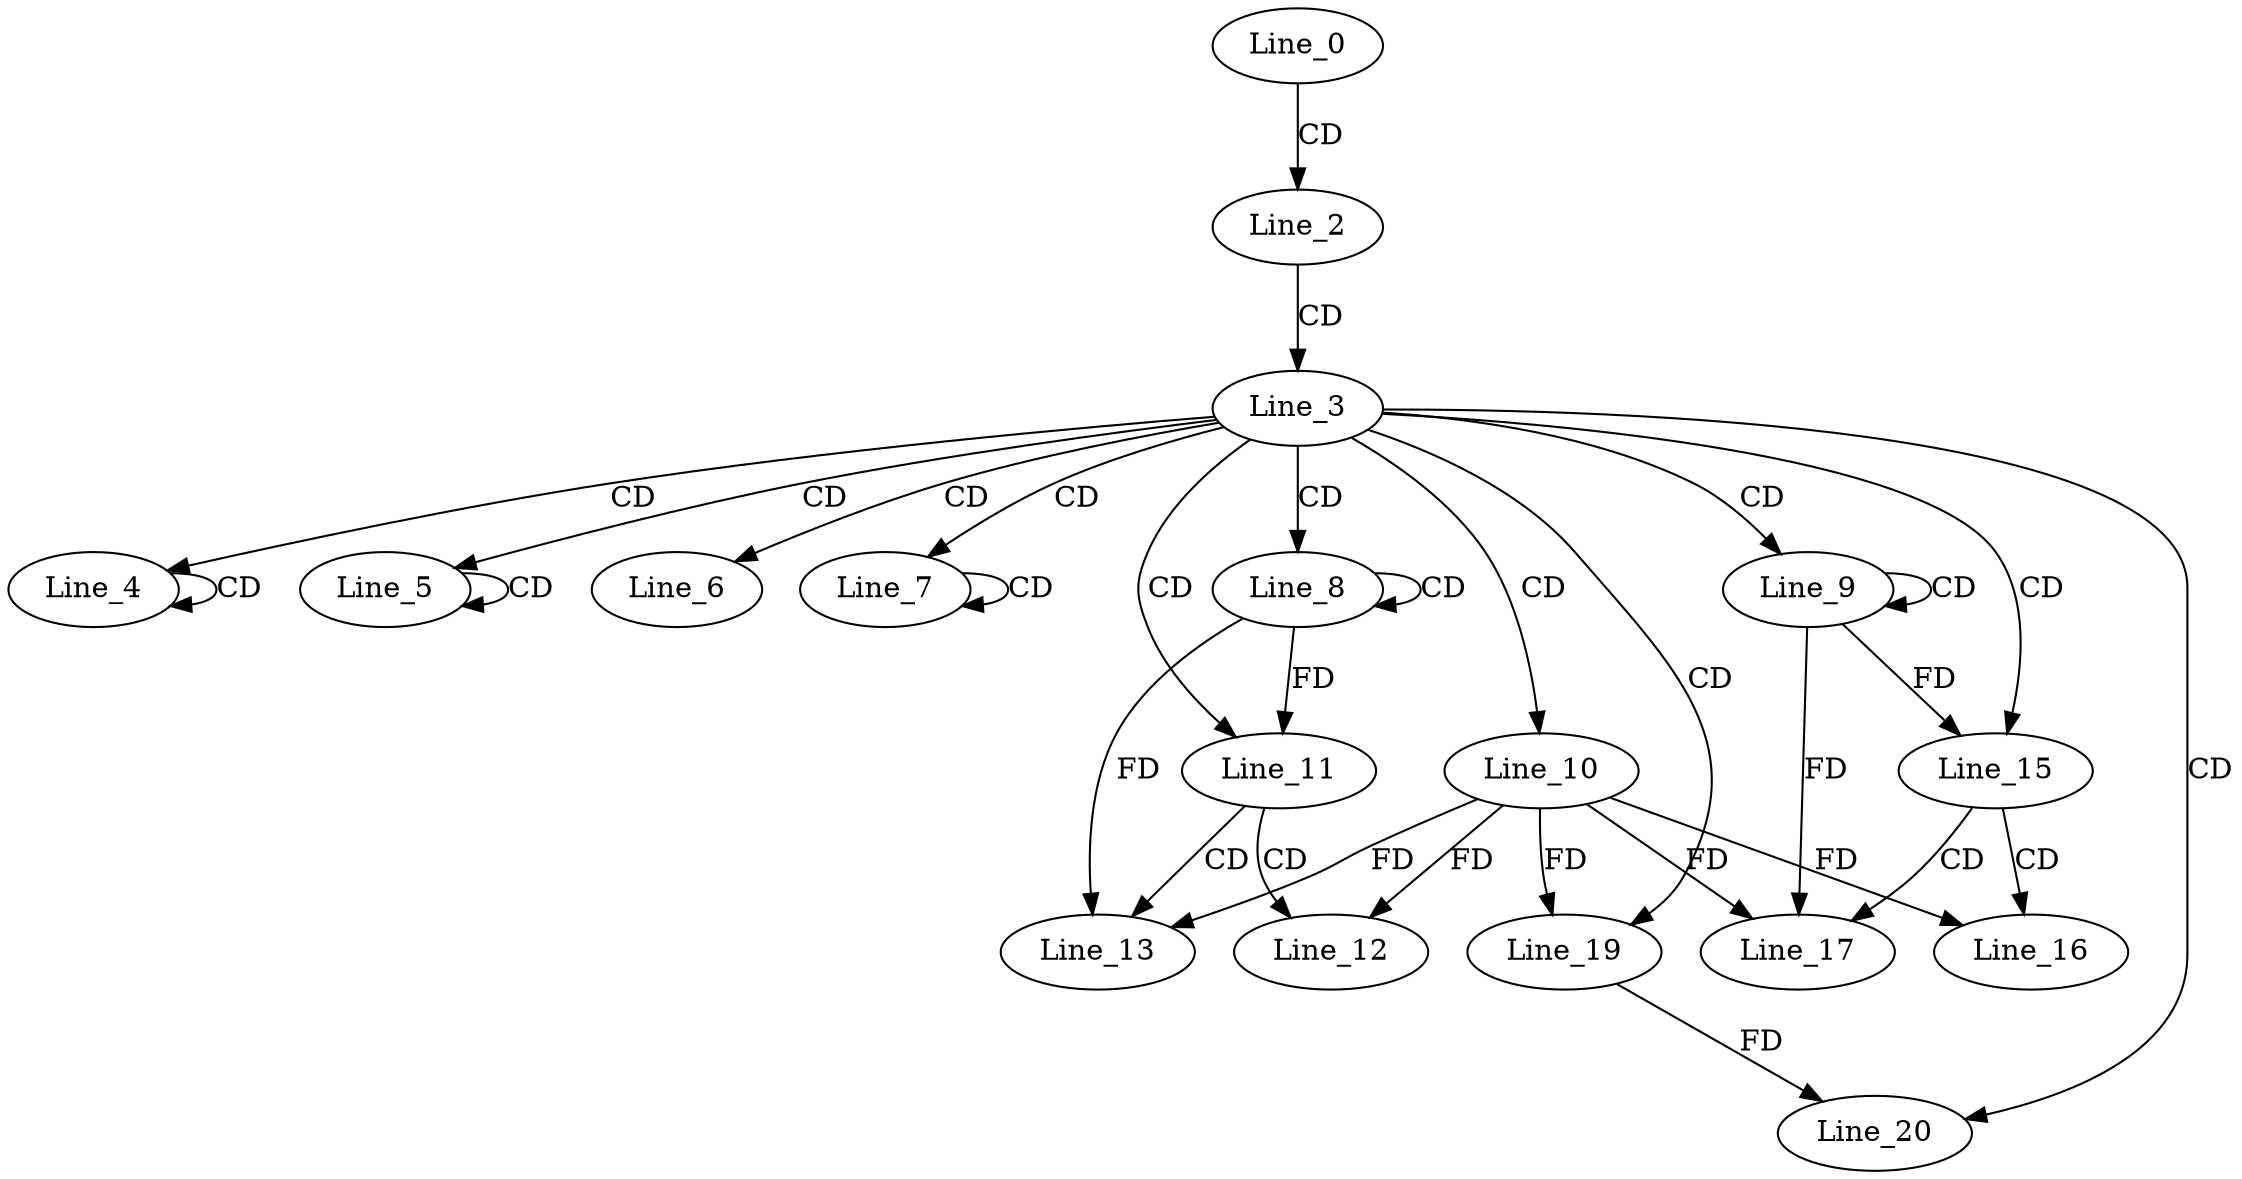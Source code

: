 digraph G {
  Line_0;
  Line_2;
  Line_3;
  Line_4;
  Line_4;
  Line_5;
  Line_5;
  Line_6;
  Line_6;
  Line_6;
  Line_6;
  Line_7;
  Line_7;
  Line_8;
  Line_8;
  Line_9;
  Line_9;
  Line_10;
  Line_11;
  Line_12;
  Line_13;
  Line_15;
  Line_16;
  Line_17;
  Line_19;
  Line_19;
  Line_20;
  Line_0 -> Line_2 [ label="CD" ];
  Line_2 -> Line_3 [ label="CD" ];
  Line_3 -> Line_4 [ label="CD" ];
  Line_4 -> Line_4 [ label="CD" ];
  Line_3 -> Line_5 [ label="CD" ];
  Line_5 -> Line_5 [ label="CD" ];
  Line_3 -> Line_6 [ label="CD" ];
  Line_3 -> Line_7 [ label="CD" ];
  Line_7 -> Line_7 [ label="CD" ];
  Line_3 -> Line_8 [ label="CD" ];
  Line_8 -> Line_8 [ label="CD" ];
  Line_3 -> Line_9 [ label="CD" ];
  Line_9 -> Line_9 [ label="CD" ];
  Line_3 -> Line_10 [ label="CD" ];
  Line_3 -> Line_11 [ label="CD" ];
  Line_8 -> Line_11 [ label="FD" ];
  Line_11 -> Line_12 [ label="CD" ];
  Line_10 -> Line_12 [ label="FD" ];
  Line_11 -> Line_13 [ label="CD" ];
  Line_10 -> Line_13 [ label="FD" ];
  Line_8 -> Line_13 [ label="FD" ];
  Line_3 -> Line_15 [ label="CD" ];
  Line_9 -> Line_15 [ label="FD" ];
  Line_15 -> Line_16 [ label="CD" ];
  Line_10 -> Line_16 [ label="FD" ];
  Line_15 -> Line_17 [ label="CD" ];
  Line_10 -> Line_17 [ label="FD" ];
  Line_9 -> Line_17 [ label="FD" ];
  Line_3 -> Line_19 [ label="CD" ];
  Line_10 -> Line_19 [ label="FD" ];
  Line_3 -> Line_20 [ label="CD" ];
  Line_19 -> Line_20 [ label="FD" ];
}
